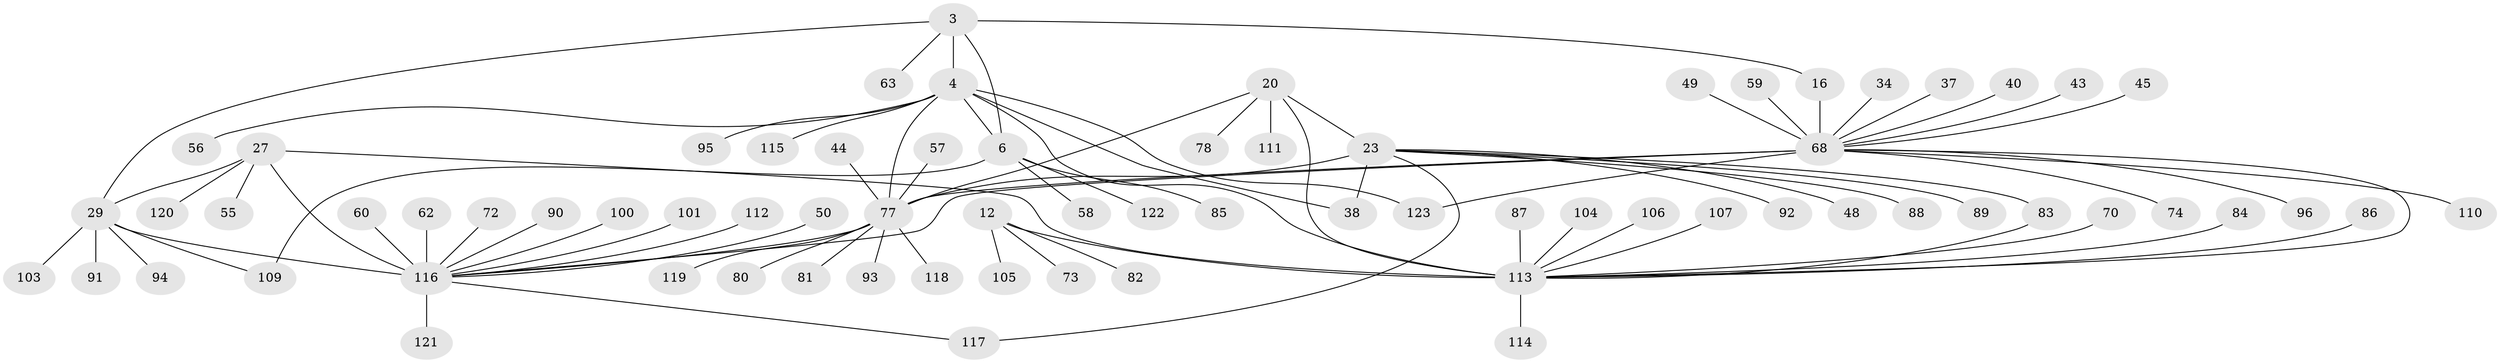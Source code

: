 // original degree distribution, {10: 0.04065040650406504, 6: 0.04065040650406504, 7: 0.06504065040650407, 8: 0.024390243902439025, 13: 0.008130081300813009, 11: 0.024390243902439025, 9: 0.024390243902439025, 5: 0.008130081300813009, 12: 0.008130081300813009, 2: 0.15447154471544716, 1: 0.5609756097560976, 4: 0.016260162601626018, 3: 0.024390243902439025}
// Generated by graph-tools (version 1.1) at 2025/58/03/04/25 21:58:42]
// undirected, 73 vertices, 86 edges
graph export_dot {
graph [start="1"]
  node [color=gray90,style=filled];
  3 [super="+2"];
  4 [super="+1"];
  6 [super="+5"];
  12 [super="+9"];
  16 [super="+13"];
  20 [super="+19"];
  23 [super="+22"];
  27 [super="+25"];
  29 [super="+28"];
  34;
  37;
  38;
  40 [super="+36"];
  43;
  44;
  45;
  48;
  49;
  50 [super="+46"];
  55;
  56;
  57 [super="+31"];
  58;
  59 [super="+35"];
  60;
  62;
  63;
  68 [super="+18"];
  70;
  72;
  73;
  74;
  77 [super="+53+24"];
  78;
  80;
  81;
  82;
  83;
  84;
  85 [super="+79"];
  86;
  87;
  88;
  89;
  90 [super="+64"];
  91 [super="+41"];
  92 [super="+61+69"];
  93;
  94;
  95;
  96;
  100;
  101;
  103;
  104;
  105;
  106;
  107;
  109;
  110;
  111;
  112 [super="+71+75+97"];
  113 [super="+98+76+52+54+65"];
  114;
  115 [super="+39"];
  116 [super="+99+102+30"];
  117 [super="+108"];
  118;
  119;
  120;
  121 [super="+67"];
  122 [super="+51"];
  123;
  3 -- 4 [weight=4];
  3 -- 6 [weight=4];
  3 -- 63;
  3 -- 16;
  3 -- 29;
  4 -- 6 [weight=4];
  4 -- 56;
  4 -- 95;
  4 -- 38;
  4 -- 123;
  4 -- 77 [weight=2];
  4 -- 115;
  4 -- 113;
  6 -- 58;
  6 -- 109;
  6 -- 122;
  6 -- 85;
  12 -- 73;
  12 -- 82;
  12 -- 105;
  12 -- 113 [weight=8];
  16 -- 68 [weight=8];
  20 -- 23 [weight=4];
  20 -- 111;
  20 -- 78;
  20 -- 77 [weight=4];
  20 -- 113;
  23 -- 38;
  23 -- 89;
  23 -- 48;
  23 -- 83;
  23 -- 88;
  23 -- 92;
  23 -- 117;
  23 -- 77 [weight=4];
  27 -- 29 [weight=4];
  27 -- 55;
  27 -- 120;
  27 -- 116 [weight=4];
  27 -- 113;
  29 -- 94;
  29 -- 103;
  29 -- 109;
  29 -- 116 [weight=5];
  29 -- 91;
  34 -- 68;
  37 -- 68;
  40 -- 68;
  43 -- 68;
  44 -- 77;
  45 -- 68;
  49 -- 68;
  50 -- 116;
  57 -- 77;
  59 -- 68;
  60 -- 116;
  62 -- 116;
  68 -- 74;
  68 -- 77;
  68 -- 96;
  68 -- 123;
  68 -- 110;
  68 -- 113 [weight=2];
  68 -- 116 [weight=2];
  70 -- 113;
  72 -- 116;
  77 -- 80;
  77 -- 81;
  77 -- 116;
  77 -- 118;
  77 -- 119;
  77 -- 93;
  83 -- 113;
  84 -- 113;
  86 -- 113;
  87 -- 113;
  90 -- 116;
  100 -- 116;
  101 -- 116;
  104 -- 113;
  106 -- 113;
  107 -- 113;
  112 -- 116;
  113 -- 114;
  116 -- 117;
  116 -- 121;
}
